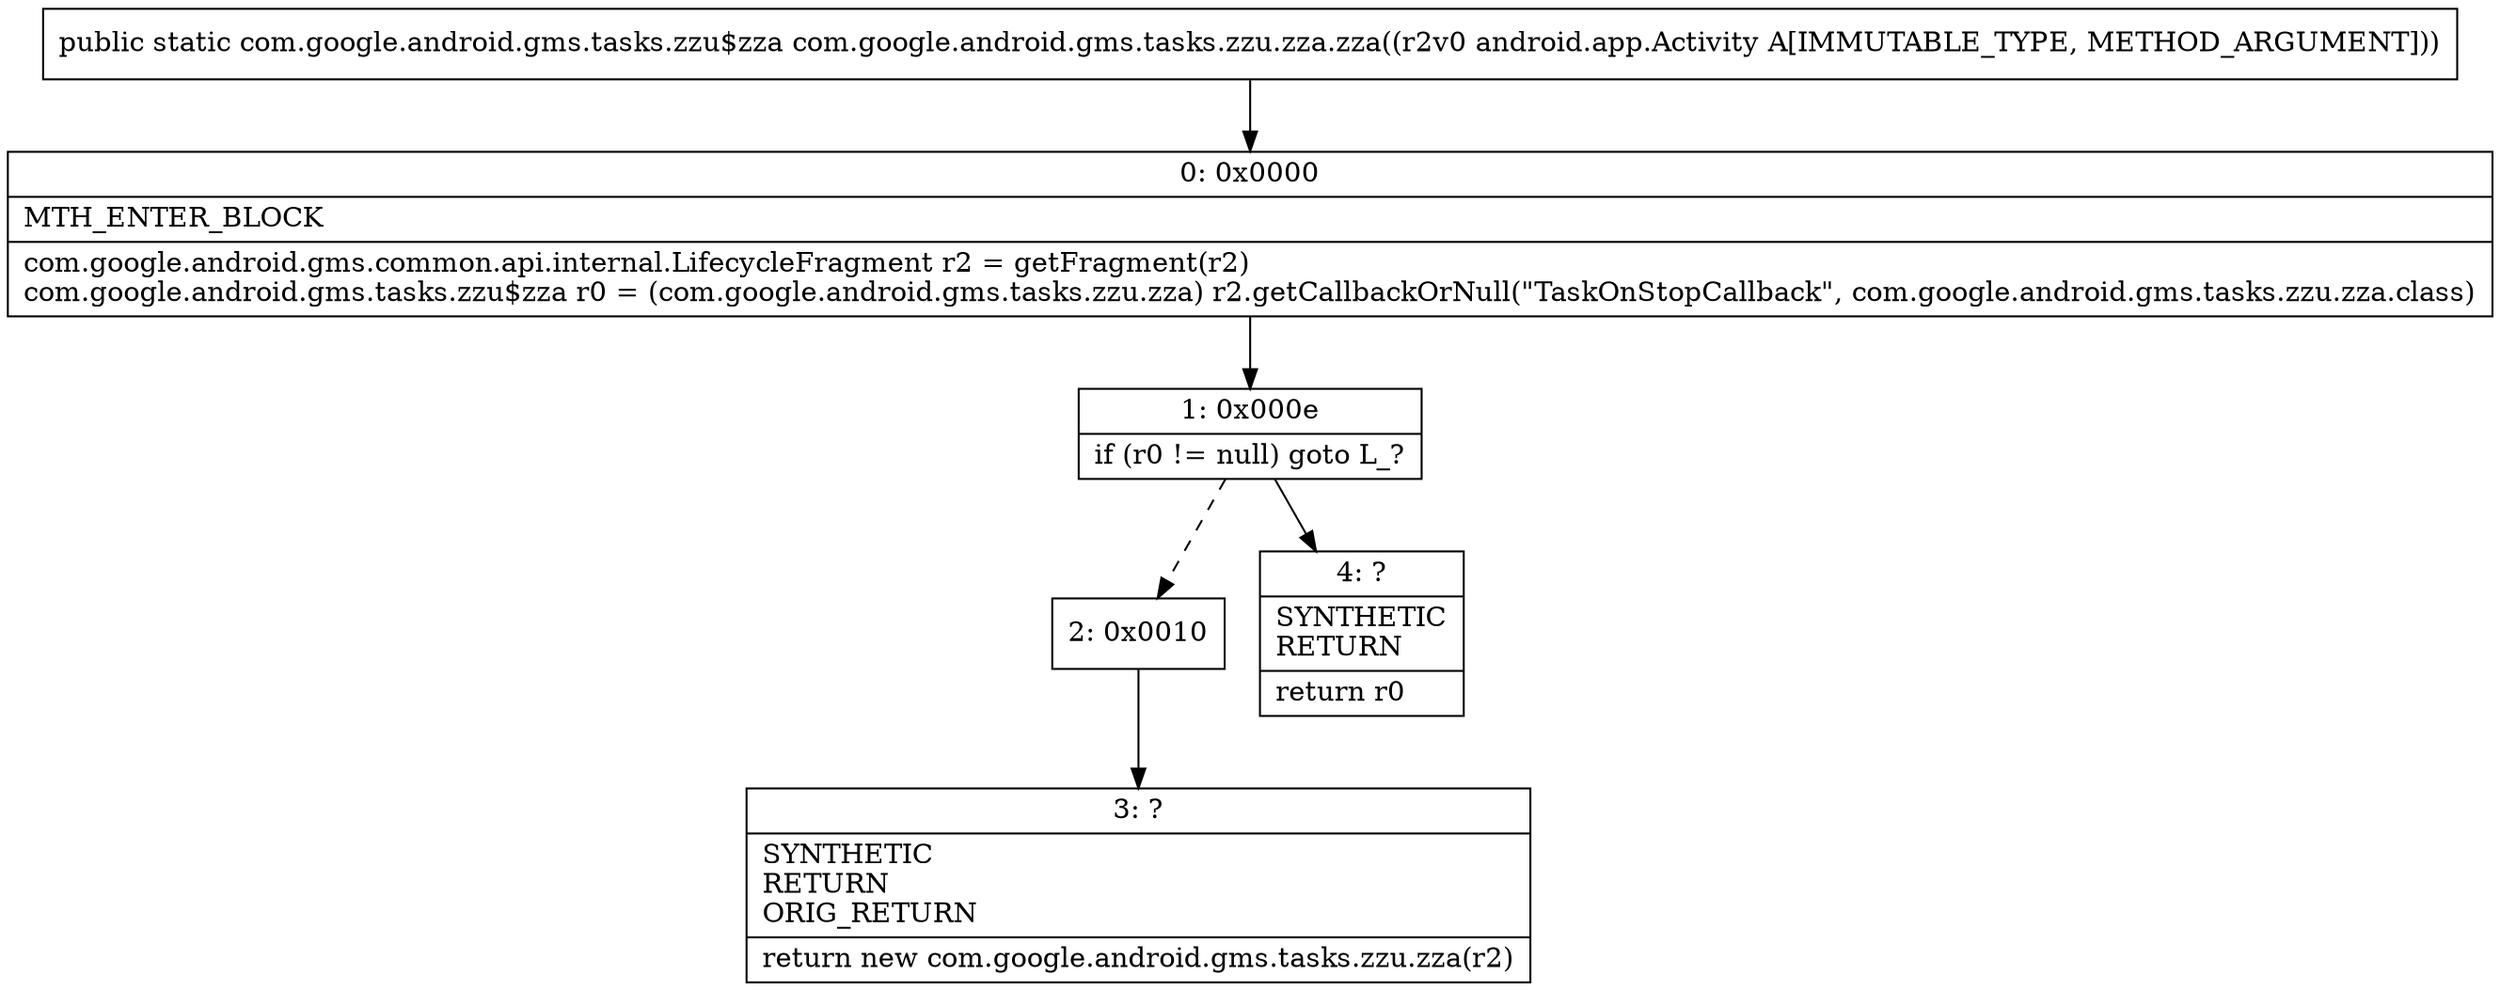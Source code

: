digraph "CFG forcom.google.android.gms.tasks.zzu.zza.zza(Landroid\/app\/Activity;)Lcom\/google\/android\/gms\/tasks\/zzu$zza;" {
Node_0 [shape=record,label="{0\:\ 0x0000|MTH_ENTER_BLOCK\l|com.google.android.gms.common.api.internal.LifecycleFragment r2 = getFragment(r2)\lcom.google.android.gms.tasks.zzu$zza r0 = (com.google.android.gms.tasks.zzu.zza) r2.getCallbackOrNull(\"TaskOnStopCallback\", com.google.android.gms.tasks.zzu.zza.class)\l}"];
Node_1 [shape=record,label="{1\:\ 0x000e|if (r0 != null) goto L_?\l}"];
Node_2 [shape=record,label="{2\:\ 0x0010}"];
Node_3 [shape=record,label="{3\:\ ?|SYNTHETIC\lRETURN\lORIG_RETURN\l|return new com.google.android.gms.tasks.zzu.zza(r2)\l}"];
Node_4 [shape=record,label="{4\:\ ?|SYNTHETIC\lRETURN\l|return r0\l}"];
MethodNode[shape=record,label="{public static com.google.android.gms.tasks.zzu$zza com.google.android.gms.tasks.zzu.zza.zza((r2v0 android.app.Activity A[IMMUTABLE_TYPE, METHOD_ARGUMENT])) }"];
MethodNode -> Node_0;
Node_0 -> Node_1;
Node_1 -> Node_2[style=dashed];
Node_1 -> Node_4;
Node_2 -> Node_3;
}

